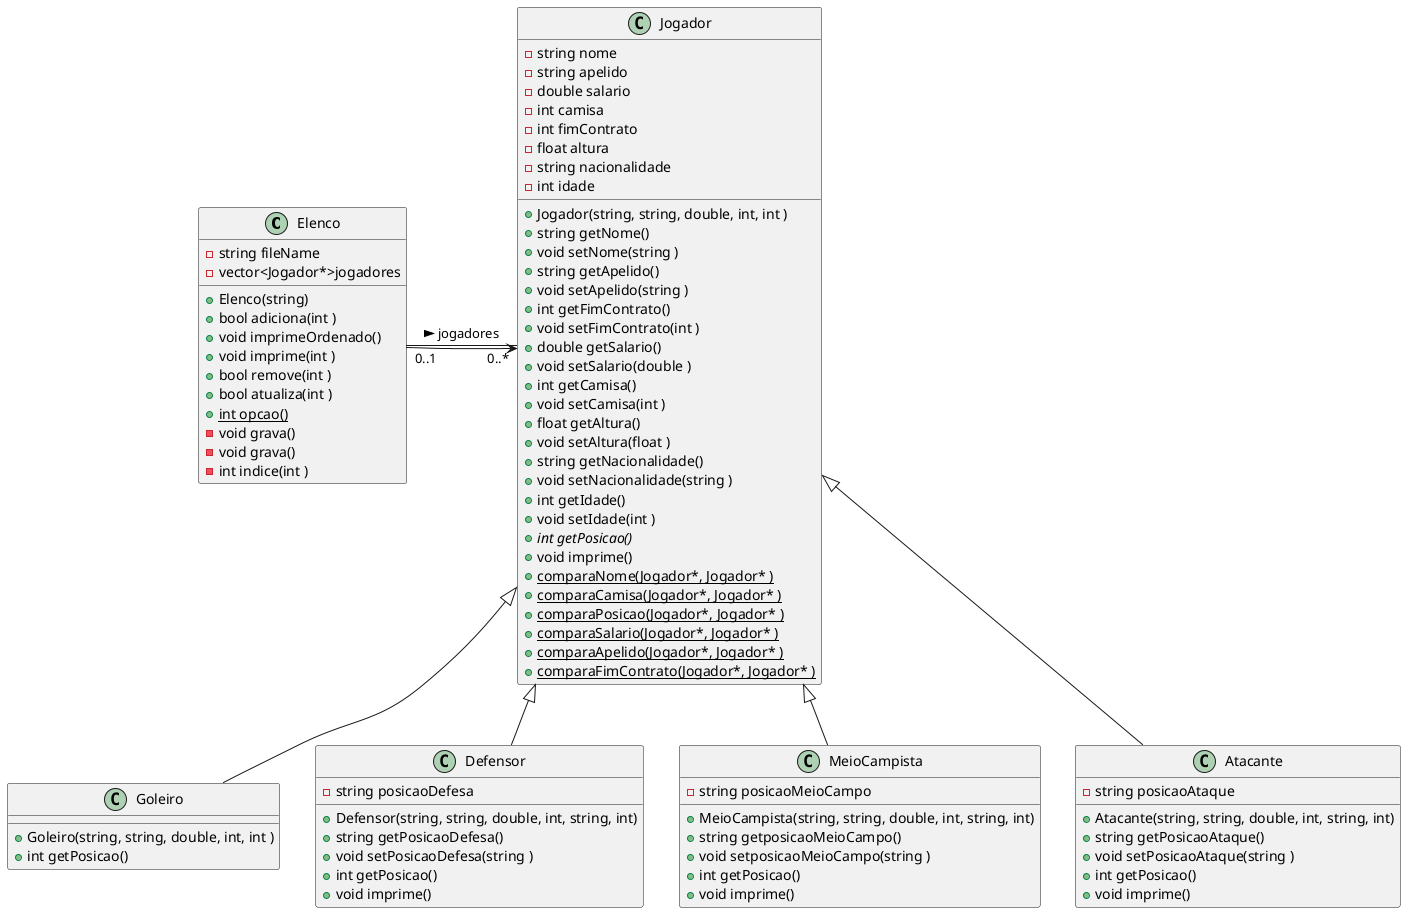 @startuml

class Elenco
{
    -string fileName
    -vector<Jogador*>jogadores
    +Elenco(string)
    +bool adiciona(int )
    +void imprimeOrdenado()
    +void imprime(int )
    +bool remove(int )
    +bool atualiza(int )
    +{static} int opcao()
    -void grava()
    -void grava()
    -int indice(int )
}

Elenco "0..1" --> "0..*"Jogador
Elenco - Jogador : jogadores >

class Jogador
{
    -string nome
    -string apelido
    -double salario
    -int camisa
    -int fimContrato
    -float altura
    -string nacionalidade
    -int idade
    +Jogador(string, string, double, int, int )
    +string getNome()
    +void setNome(string )
    +string getApelido()
    +void setApelido(string )
    +int getFimContrato()
    +void setFimContrato(int )
    +double getSalario()
    +void setSalario(double )
    +int getCamisa()
    +void setCamisa(int )
    +float getAltura()
    +void setAltura(float )
    +string getNacionalidade()
    +void setNacionalidade(string )
    +int getIdade()
    +void setIdade(int )
    +{abstract}int getPosicao()
    +void imprime()
    +{static}comparaNome(Jogador*, Jogador* )
    +{static}comparaCamisa(Jogador*, Jogador* )
    +{static}comparaPosicao(Jogador*, Jogador* )
    +{static}comparaSalario(Jogador*, Jogador* )
    +{static}comparaApelido(Jogador*, Jogador* )
    +{static}comparaFimContrato(Jogador*, Jogador* )

}

Jogador <|-- Goleiro

class Goleiro
{
    +Goleiro(string, string, double, int, int )
    +int getPosicao()
}

Jogador <|-- Defensor

class Defensor
{
    -string posicaoDefesa
    +Defensor(string, string, double, int, string, int)
    +string getPosicaoDefesa()
    +void setPosicaoDefesa(string )
    +int getPosicao()
    +void imprime()
}

Jogador <|-- MeioCampista

class MeioCampista
{
    -string posicaoMeioCampo
    +MeioCampista(string, string, double, int, string, int)
    +string getposicaoMeioCampo()
    +void setposicaoMeioCampo(string )
    +int getPosicao()
    +void imprime()
}

Jogador <|-- Atacante

class Atacante
{
    -string posicaoAtaque
    +Atacante(string, string, double, int, string, int)
    +string getPosicaoAtaque()
    +void setPosicaoAtaque(string )
    +int getPosicao()
    +void imprime()
}
@enduml